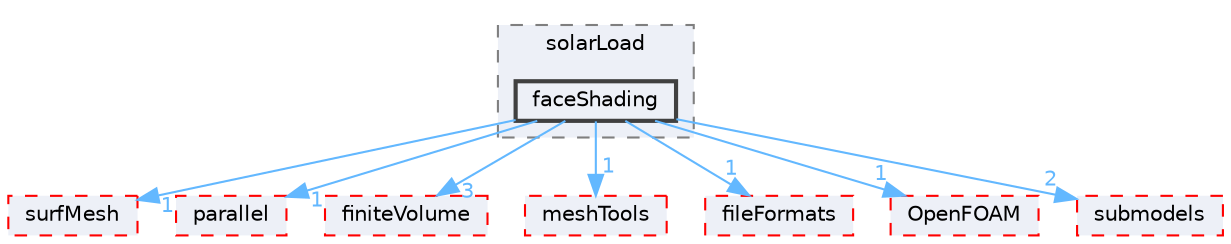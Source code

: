 digraph "src/thermophysicalModels/radiation/radiationModels/solarLoad/faceShading"
{
 // LATEX_PDF_SIZE
  bgcolor="transparent";
  edge [fontname=Helvetica,fontsize=10,labelfontname=Helvetica,labelfontsize=10];
  node [fontname=Helvetica,fontsize=10,shape=box,height=0.2,width=0.4];
  compound=true
  subgraph clusterdir_f297ea9a9f8d3c8b6996293f607cec56 {
    graph [ bgcolor="#edf0f7", pencolor="grey50", label="solarLoad", fontname=Helvetica,fontsize=10 style="filled,dashed", URL="dir_f297ea9a9f8d3c8b6996293f607cec56.html",tooltip=""]
  dir_1e99f1b9822dbf5bffb6cd7c2401a906 [label="faceShading", fillcolor="#edf0f7", color="grey25", style="filled,bold", URL="dir_1e99f1b9822dbf5bffb6cd7c2401a906.html",tooltip=""];
  }
  dir_0a88fe22feb23ce5f078a04a1df67721 [label="surfMesh", fillcolor="#edf0f7", color="red", style="filled,dashed", URL="dir_0a88fe22feb23ce5f078a04a1df67721.html",tooltip=""];
  dir_72b2b5518d1565784443265ec6729f79 [label="parallel", fillcolor="#edf0f7", color="red", style="filled,dashed", URL="dir_72b2b5518d1565784443265ec6729f79.html",tooltip=""];
  dir_9bd15774b555cf7259a6fa18f99fe99b [label="finiteVolume", fillcolor="#edf0f7", color="red", style="filled,dashed", URL="dir_9bd15774b555cf7259a6fa18f99fe99b.html",tooltip=""];
  dir_ae30ad0bef50cf391b24c614251bb9fd [label="meshTools", fillcolor="#edf0f7", color="red", style="filled,dashed", URL="dir_ae30ad0bef50cf391b24c614251bb9fd.html",tooltip=""];
  dir_b05602f37bb521a7142c0a3e200b5f35 [label="fileFormats", fillcolor="#edf0f7", color="red", style="filled,dashed", URL="dir_b05602f37bb521a7142c0a3e200b5f35.html",tooltip=""];
  dir_c5473ff19b20e6ec4dfe5c310b3778a8 [label="OpenFOAM", fillcolor="#edf0f7", color="red", style="filled,dashed", URL="dir_c5473ff19b20e6ec4dfe5c310b3778a8.html",tooltip=""];
  dir_e8719ccd60760366888bb431a21ef811 [label="submodels", fillcolor="#edf0f7", color="red", style="filled,dashed", URL="dir_e8719ccd60760366888bb431a21ef811.html",tooltip=""];
  dir_1e99f1b9822dbf5bffb6cd7c2401a906->dir_0a88fe22feb23ce5f078a04a1df67721 [headlabel="1", labeldistance=1.5 headhref="dir_001267_003891.html" href="dir_001267_003891.html" color="steelblue1" fontcolor="steelblue1"];
  dir_1e99f1b9822dbf5bffb6cd7c2401a906->dir_72b2b5518d1565784443265ec6729f79 [headlabel="1", labeldistance=1.5 headhref="dir_001267_002780.html" href="dir_001267_002780.html" color="steelblue1" fontcolor="steelblue1"];
  dir_1e99f1b9822dbf5bffb6cd7c2401a906->dir_9bd15774b555cf7259a6fa18f99fe99b [headlabel="3", labeldistance=1.5 headhref="dir_001267_001387.html" href="dir_001267_001387.html" color="steelblue1" fontcolor="steelblue1"];
  dir_1e99f1b9822dbf5bffb6cd7c2401a906->dir_ae30ad0bef50cf391b24c614251bb9fd [headlabel="1", labeldistance=1.5 headhref="dir_001267_002382.html" href="dir_001267_002382.html" color="steelblue1" fontcolor="steelblue1"];
  dir_1e99f1b9822dbf5bffb6cd7c2401a906->dir_b05602f37bb521a7142c0a3e200b5f35 [headlabel="1", labeldistance=1.5 headhref="dir_001267_001353.html" href="dir_001267_001353.html" color="steelblue1" fontcolor="steelblue1"];
  dir_1e99f1b9822dbf5bffb6cd7c2401a906->dir_c5473ff19b20e6ec4dfe5c310b3778a8 [headlabel="1", labeldistance=1.5 headhref="dir_001267_002695.html" href="dir_001267_002695.html" color="steelblue1" fontcolor="steelblue1"];
  dir_1e99f1b9822dbf5bffb6cd7c2401a906->dir_e8719ccd60760366888bb431a21ef811 [headlabel="2", labeldistance=1.5 headhref="dir_001267_003806.html" href="dir_001267_003806.html" color="steelblue1" fontcolor="steelblue1"];
}
